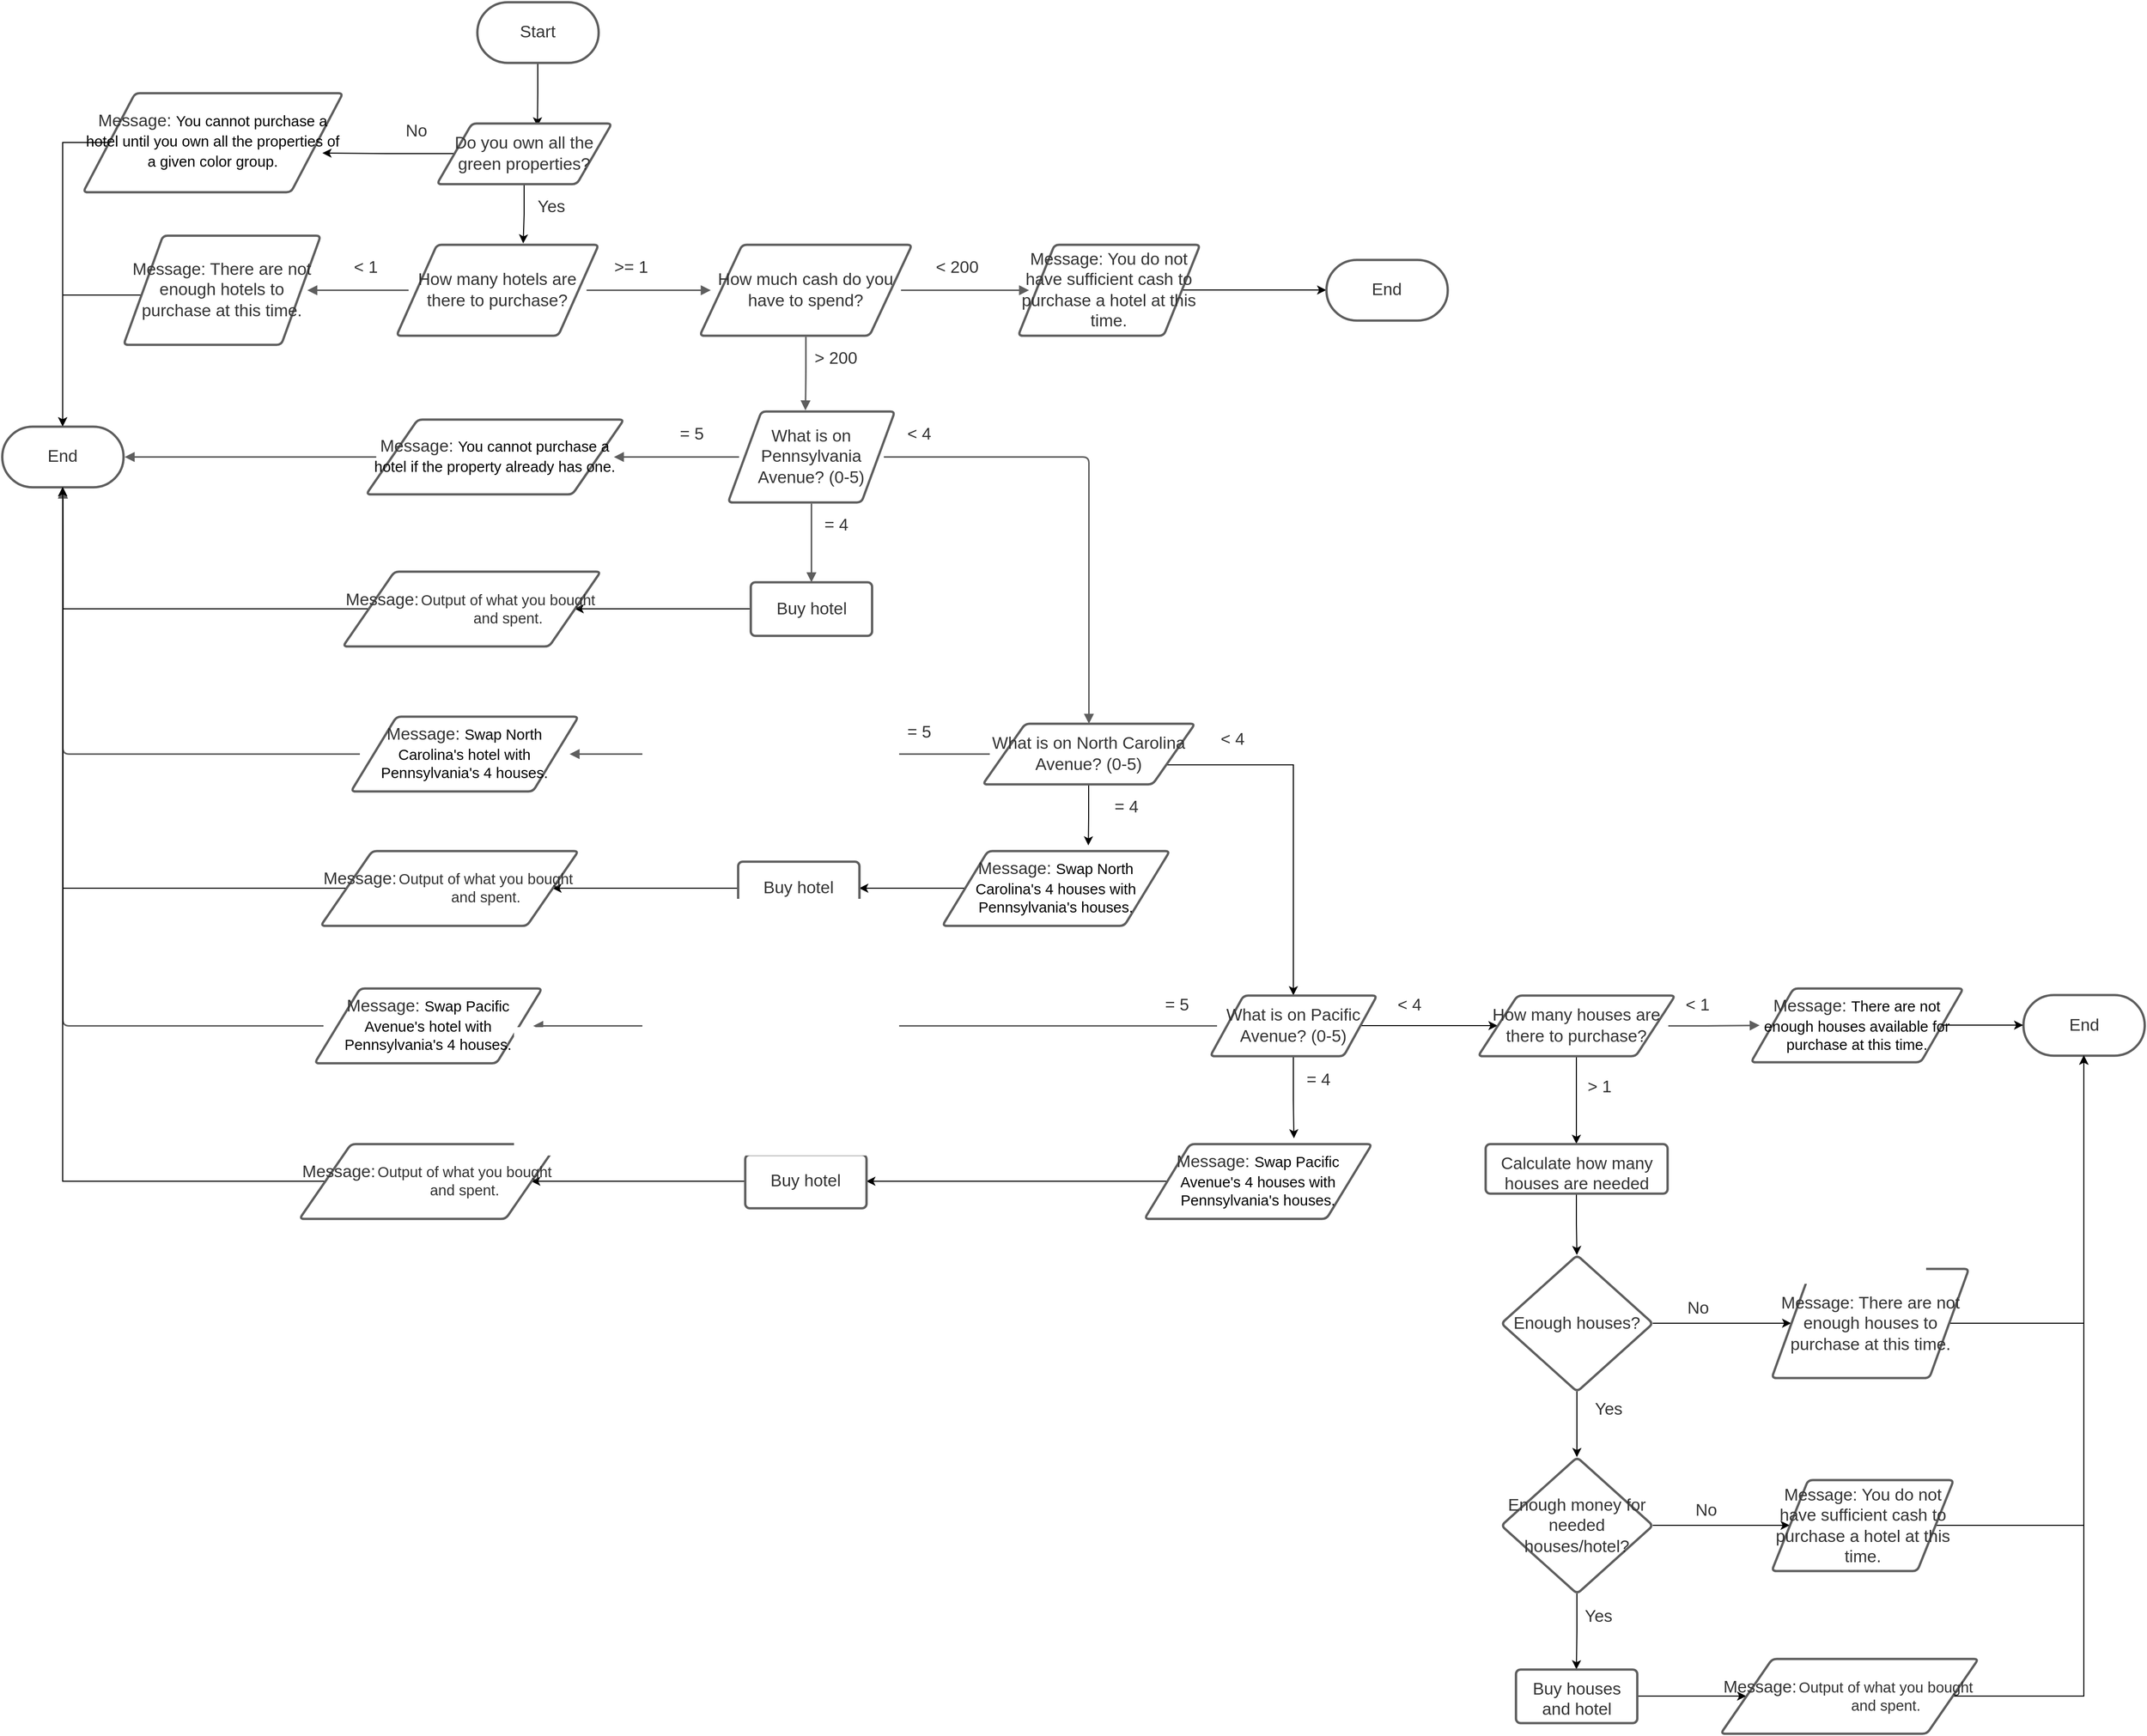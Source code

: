 <mxfile version="16.4.3" type="github">
  <diagram id="C5RBs43oDa-KdzZeNtuy" name="Page-1">
    <mxGraphModel dx="2331" dy="1813" grid="1" gridSize="10" guides="1" tooltips="1" connect="1" arrows="1" fold="1" page="1" pageScale="1" pageWidth="827" pageHeight="1169" math="0" shadow="0">
      <root>
        <mxCell id="WIyWlLk6GJQsqaUBKTNV-0" />
        <mxCell id="WIyWlLk6GJQsqaUBKTNV-1" parent="WIyWlLk6GJQsqaUBKTNV-0" />
        <mxCell id="_lRPDXubaOkGiJBqrPie-112" style="edgeStyle=orthogonalEdgeStyle;rounded=0;orthogonalLoop=1;jettySize=auto;html=1;exitX=0.5;exitY=1;exitDx=0;exitDy=0;entryX=0.576;entryY=0.052;entryDx=0;entryDy=0;entryPerimeter=0;" edge="1" parent="WIyWlLk6GJQsqaUBKTNV-1" source="_lRPDXubaOkGiJBqrPie-2" target="_lRPDXubaOkGiJBqrPie-37">
          <mxGeometry relative="1" as="geometry" />
        </mxCell>
        <UserObject label="Start" lucidchartObjectId="~o4L6M-WGbOQ" id="_lRPDXubaOkGiJBqrPie-2">
          <mxCell style="html=1;overflow=block;blockSpacing=1;whiteSpace=wrap;rounded=1;arcSize=50;fontSize=16.7;fontColor=#333333;spacing=3.8;strokeColor=#5e5e5e;strokeOpacity=100;strokeWidth=2.3;" vertex="1" parent="WIyWlLk6GJQsqaUBKTNV-1">
            <mxGeometry x="350" y="-1050" width="120" height="60" as="geometry" />
          </mxCell>
        </UserObject>
        <UserObject label="How many hotels are there to purchase?" lucidchartObjectId="Rp4LjUylarVj" id="_lRPDXubaOkGiJBqrPie-3">
          <mxCell style="html=1;overflow=block;blockSpacing=1;whiteSpace=wrap;shape=parallelogram;perimeter=parallelogramPerimeter;anchorPointDirection=0;fontSize=16.7;fontColor=#333333;spacing=3.8;strokeColor=#5e5e5e;strokeOpacity=100;rounded=1;absoluteArcSize=1;arcSize=9;strokeWidth=2.3;" vertex="1" parent="WIyWlLk6GJQsqaUBKTNV-1">
            <mxGeometry x="270" y="-810" width="200" height="90" as="geometry" />
          </mxCell>
        </UserObject>
        <UserObject label="" lucidchartObjectId="Dq4L.MWr6-AZ" id="_lRPDXubaOkGiJBqrPie-4">
          <mxCell style="html=1;jettySize=18;whiteSpace=wrap;fontSize=13;strokeColor=#5E5E5E;strokeWidth=1.5;rounded=1;arcSize=12;edgeStyle=orthogonalEdgeStyle;startArrow=none;endArrow=block;endFill=1;exitX=0.94;exitY=0.5;exitPerimeter=0;entryX=0.052;entryY=0.5;entryPerimeter=0;" edge="1" parent="WIyWlLk6GJQsqaUBKTNV-1" source="_lRPDXubaOkGiJBqrPie-3" target="_lRPDXubaOkGiJBqrPie-8">
            <mxGeometry width="100" height="100" relative="1" as="geometry">
              <Array as="points" />
            </mxGeometry>
          </mxCell>
        </UserObject>
        <UserObject label="&amp;gt;= 1" lucidchartObjectId="Oq4LSkVbe2Wp" id="_lRPDXubaOkGiJBqrPie-5">
          <mxCell style="html=1;overflow=block;blockSpacing=1;whiteSpace=wrap;fontSize=16.7;fontColor=#333333;spacing=3.8;strokeOpacity=0;fillOpacity=0;rounded=1;absoluteArcSize=1;arcSize=9;fillColor=#ffffff;strokeWidth=2.3;" vertex="1" parent="WIyWlLk6GJQsqaUBKTNV-1">
            <mxGeometry x="465" y="-810" width="75" height="45" as="geometry" />
          </mxCell>
        </UserObject>
        <UserObject label="" lucidchartObjectId="fs4L7r93XLRp" id="_lRPDXubaOkGiJBqrPie-6">
          <mxCell style="html=1;jettySize=18;whiteSpace=wrap;fontSize=13;strokeColor=#5E5E5E;strokeWidth=1.5;rounded=1;arcSize=12;edgeStyle=orthogonalEdgeStyle;startArrow=none;endArrow=block;endFill=1;exitX=0.06;exitY=0.5;exitPerimeter=0;entryX=0.932;entryY=0.5;entryPerimeter=0;" edge="1" parent="WIyWlLk6GJQsqaUBKTNV-1" source="_lRPDXubaOkGiJBqrPie-3" target="_lRPDXubaOkGiJBqrPie-9">
            <mxGeometry width="100" height="100" relative="1" as="geometry">
              <Array as="points" />
            </mxGeometry>
          </mxCell>
        </UserObject>
        <UserObject label="&amp;lt; 1" lucidchartObjectId="Wt4LL7ozciW3" id="_lRPDXubaOkGiJBqrPie-7">
          <mxCell style="html=1;overflow=block;blockSpacing=1;whiteSpace=wrap;fontSize=16.7;fontColor=#333333;spacing=3.8;strokeOpacity=0;fillOpacity=0;rounded=1;absoluteArcSize=1;arcSize=9;fillColor=#ffffff;strokeWidth=2.3;" vertex="1" parent="WIyWlLk6GJQsqaUBKTNV-1">
            <mxGeometry x="210" y="-810" width="60" height="45" as="geometry" />
          </mxCell>
        </UserObject>
        <UserObject label="How much cash do you have to spend?" lucidchartObjectId="Ou4Lvg8p30~v" id="_lRPDXubaOkGiJBqrPie-8">
          <mxCell style="html=1;overflow=block;blockSpacing=1;whiteSpace=wrap;shape=parallelogram;perimeter=parallelogramPerimeter;anchorPointDirection=0;fontSize=16.7;fontColor=#333333;spacing=3.8;strokeColor=#5e5e5e;strokeOpacity=100;rounded=1;absoluteArcSize=1;arcSize=9;strokeWidth=2.3;" vertex="1" parent="WIyWlLk6GJQsqaUBKTNV-1">
            <mxGeometry x="570" y="-810" width="210" height="90" as="geometry" />
          </mxCell>
        </UserObject>
        <mxCell id="_lRPDXubaOkGiJBqrPie-110" style="edgeStyle=orthogonalEdgeStyle;rounded=0;orthogonalLoop=1;jettySize=auto;html=1;exitX=0;exitY=0.5;exitDx=0;exitDy=0;entryX=0.5;entryY=0;entryDx=0;entryDy=0;" edge="1" parent="WIyWlLk6GJQsqaUBKTNV-1" source="_lRPDXubaOkGiJBqrPie-9" target="_lRPDXubaOkGiJBqrPie-21">
          <mxGeometry relative="1" as="geometry">
            <Array as="points">
              <mxPoint x="19" y="-760" />
              <mxPoint x="-60" y="-760" />
            </Array>
          </mxGeometry>
        </mxCell>
        <UserObject label="Message: There are not enough hotels to purchase at this time. " lucidchartObjectId="Dv4LKWf5ZWHa" id="_lRPDXubaOkGiJBqrPie-9">
          <mxCell style="html=1;overflow=block;blockSpacing=1;whiteSpace=wrap;shape=parallelogram;perimeter=parallelogramPerimeter;anchorPointDirection=0;fontSize=16.7;fontColor=#333333;spacing=3.8;strokeColor=#5e5e5e;strokeOpacity=100;rounded=1;absoluteArcSize=1;arcSize=9;strokeWidth=2.3;" vertex="1" parent="WIyWlLk6GJQsqaUBKTNV-1">
            <mxGeometry y="-819" width="195" height="108" as="geometry" />
          </mxCell>
        </UserObject>
        <UserObject label="" lucidchartObjectId="mx4Lqpfs7nQp" id="_lRPDXubaOkGiJBqrPie-10">
          <mxCell style="html=1;jettySize=18;whiteSpace=wrap;fontSize=13;strokeColor=#5E5E5E;strokeWidth=1.5;rounded=1;arcSize=12;edgeStyle=orthogonalEdgeStyle;startArrow=none;endArrow=block;endFill=1;exitX=0.948;exitY=0.5;exitPerimeter=0;entryX=0.06;entryY=0.5;entryPerimeter=0;" edge="1" parent="WIyWlLk6GJQsqaUBKTNV-1" source="_lRPDXubaOkGiJBqrPie-8" target="_lRPDXubaOkGiJBqrPie-12">
            <mxGeometry width="100" height="100" relative="1" as="geometry">
              <Array as="points" />
            </mxGeometry>
          </mxCell>
        </UserObject>
        <UserObject label="&amp;lt; 200" lucidchartObjectId="rx4Lw~XhoP5l" id="_lRPDXubaOkGiJBqrPie-11">
          <mxCell style="html=1;overflow=block;blockSpacing=1;whiteSpace=wrap;fontSize=16.7;fontColor=#333333;spacing=3.8;strokeOpacity=0;fillOpacity=0;rounded=1;absoluteArcSize=1;arcSize=9;fillColor=#ffffff;strokeWidth=2.3;" vertex="1" parent="WIyWlLk6GJQsqaUBKTNV-1">
            <mxGeometry x="795" y="-810" width="60" height="45" as="geometry" />
          </mxCell>
        </UserObject>
        <mxCell id="_lRPDXubaOkGiJBqrPie-130" style="edgeStyle=orthogonalEdgeStyle;rounded=0;orthogonalLoop=1;jettySize=auto;html=1;exitX=1;exitY=0.5;exitDx=0;exitDy=0;" edge="1" parent="WIyWlLk6GJQsqaUBKTNV-1" source="_lRPDXubaOkGiJBqrPie-12" target="_lRPDXubaOkGiJBqrPie-129">
          <mxGeometry relative="1" as="geometry" />
        </mxCell>
        <UserObject label="Message: You do not have sufficient cash to purchase a hotel at this time." lucidchartObjectId="Vx4LDHK.OHw_" id="_lRPDXubaOkGiJBqrPie-12">
          <mxCell style="html=1;overflow=block;blockSpacing=1;whiteSpace=wrap;shape=parallelogram;perimeter=parallelogramPerimeter;anchorPointDirection=0;fontSize=16.7;fontColor=#333333;spacing=3.8;strokeColor=#5e5e5e;strokeOpacity=100;rounded=1;absoluteArcSize=1;arcSize=9;strokeWidth=2.3;" vertex="1" parent="WIyWlLk6GJQsqaUBKTNV-1">
            <mxGeometry x="885" y="-810" width="180" height="90" as="geometry" />
          </mxCell>
        </UserObject>
        <UserObject label="End" lucidchartObjectId="qz4LQU1yMvFs" id="_lRPDXubaOkGiJBqrPie-13">
          <mxCell style="html=1;overflow=block;blockSpacing=1;whiteSpace=wrap;rounded=1;arcSize=50;fontSize=16.7;fontColor=#333333;spacing=3.8;strokeColor=#5e5e5e;strokeOpacity=100;strokeWidth=2.3;" vertex="1" parent="WIyWlLk6GJQsqaUBKTNV-1">
            <mxGeometry x="1879.5" y="-67.5" width="120" height="60" as="geometry" />
          </mxCell>
        </UserObject>
        <UserObject label="" lucidchartObjectId="Iz4Lg~2iST9b" id="_lRPDXubaOkGiJBqrPie-14">
          <mxCell style="html=1;jettySize=18;whiteSpace=wrap;fontSize=13;strokeColor=#5E5E5E;strokeWidth=1.5;rounded=1;arcSize=12;edgeStyle=orthogonalEdgeStyle;startArrow=none;endArrow=block;endFill=1;exitX=0.5;exitY=1.013;exitPerimeter=0;entryX=0.464;entryY=-0.012;entryPerimeter=0;" edge="1" parent="WIyWlLk6GJQsqaUBKTNV-1" source="_lRPDXubaOkGiJBqrPie-8" target="_lRPDXubaOkGiJBqrPie-16">
            <mxGeometry width="100" height="100" relative="1" as="geometry">
              <Array as="points" />
            </mxGeometry>
          </mxCell>
        </UserObject>
        <UserObject label="&amp;gt; 200" lucidchartObjectId="dA4LQXGuhgzW" id="_lRPDXubaOkGiJBqrPie-15">
          <mxCell style="html=1;overflow=block;blockSpacing=1;whiteSpace=wrap;fontSize=16.7;fontColor=#333333;spacing=3.8;strokeOpacity=0;fillOpacity=0;rounded=1;absoluteArcSize=1;arcSize=9;fillColor=#ffffff;strokeWidth=2.3;" vertex="1" parent="WIyWlLk6GJQsqaUBKTNV-1">
            <mxGeometry x="675" y="-720" width="60" height="45" as="geometry" />
          </mxCell>
        </UserObject>
        <UserObject label="What is on Pennsylvania Avenue? (0-5)" lucidchartObjectId="FC4LYpZkh8p0" id="_lRPDXubaOkGiJBqrPie-16">
          <mxCell style="html=1;overflow=block;blockSpacing=1;whiteSpace=wrap;shape=parallelogram;perimeter=parallelogramPerimeter;anchorPointDirection=0;fontSize=16.7;fontColor=#333333;spacing=3.8;strokeColor=#5e5e5e;strokeOpacity=100;rounded=1;absoluteArcSize=1;arcSize=9;strokeWidth=2.3;" vertex="1" parent="WIyWlLk6GJQsqaUBKTNV-1">
            <mxGeometry x="598" y="-645" width="165" height="90" as="geometry" />
          </mxCell>
        </UserObject>
        <UserObject label="" lucidchartObjectId="4E4Lxg5i-zu1" id="_lRPDXubaOkGiJBqrPie-17">
          <mxCell style="html=1;jettySize=18;whiteSpace=wrap;fontSize=13;strokeColor=#5E5E5E;strokeWidth=1.5;rounded=1;arcSize=12;edgeStyle=orthogonalEdgeStyle;startArrow=none;endArrow=block;endFill=1;exitX=0.066;exitY=0.5;exitPerimeter=0;entryX=0.961;entryY=0.5;entryPerimeter=0;" edge="1" parent="WIyWlLk6GJQsqaUBKTNV-1" source="_lRPDXubaOkGiJBqrPie-16" target="_lRPDXubaOkGiJBqrPie-19">
            <mxGeometry width="100" height="100" relative="1" as="geometry">
              <Array as="points" />
            </mxGeometry>
          </mxCell>
        </UserObject>
        <UserObject label="= 5" lucidchartObjectId="~E4Lz~qui-K~" id="_lRPDXubaOkGiJBqrPie-18">
          <mxCell style="html=1;overflow=block;blockSpacing=1;whiteSpace=wrap;fontSize=16.7;fontColor=#333333;spacing=3.8;strokeOpacity=0;fillOpacity=0;rounded=1;absoluteArcSize=1;arcSize=9;fillColor=#ffffff;strokeWidth=2.3;" vertex="1" parent="WIyWlLk6GJQsqaUBKTNV-1">
            <mxGeometry x="540" y="-645" width="45" height="45" as="geometry" />
          </mxCell>
        </UserObject>
        <UserObject label="&lt;div style=&quot;display: flex; justify-content: center; text-align: center; align-items: baseline; font-size: 0; line-height: 1.25;margin-top: -2px;&quot;&gt;&lt;span&gt;&lt;span style=&quot;font-size:16.7px;color:#333333;&quot;&gt;Message: &lt;/span&gt;&lt;span style=&quot;font-size:14.7px;color:#000000;&quot;&gt;You cannot purchase a hotel if the property already has one.&lt;/span&gt;&lt;/span&gt;&lt;/div&gt;" lucidchartObjectId="HF4LeiOFwFbh" id="_lRPDXubaOkGiJBqrPie-19">
          <mxCell style="html=1;overflow=block;blockSpacing=1;whiteSpace=wrap;shape=parallelogram;perimeter=parallelogramPerimeter;anchorPointDirection=0;fontSize=13;spacing=3.8;strokeColor=#5e5e5e;strokeOpacity=100;rounded=1;absoluteArcSize=1;arcSize=9;strokeWidth=2.3;" vertex="1" parent="WIyWlLk6GJQsqaUBKTNV-1">
            <mxGeometry x="240" y="-637" width="255" height="74" as="geometry" />
          </mxCell>
        </UserObject>
        <UserObject label="" lucidchartObjectId="eH4LxCj7_pkK" id="_lRPDXubaOkGiJBqrPie-20">
          <mxCell style="html=1;jettySize=18;whiteSpace=wrap;fontSize=13;strokeColor=#5E5E5E;strokeWidth=1.5;rounded=1;arcSize=12;edgeStyle=orthogonalEdgeStyle;startArrow=none;endArrow=block;endFill=1;exitX=0.039;exitY=0.5;exitPerimeter=0;entryX=1.009;entryY=0.5;entryPerimeter=0;" edge="1" parent="WIyWlLk6GJQsqaUBKTNV-1" source="_lRPDXubaOkGiJBqrPie-19" target="_lRPDXubaOkGiJBqrPie-21">
            <mxGeometry width="100" height="100" relative="1" as="geometry">
              <Array as="points" />
            </mxGeometry>
          </mxCell>
        </UserObject>
        <UserObject label="End" lucidchartObjectId="nH4L8dnZnaOt" id="_lRPDXubaOkGiJBqrPie-21">
          <mxCell style="html=1;overflow=block;blockSpacing=1;whiteSpace=wrap;rounded=1;arcSize=50;fontSize=16.7;fontColor=#333333;spacing=3.8;strokeColor=#5e5e5e;strokeOpacity=100;strokeWidth=2.3;" vertex="1" parent="WIyWlLk6GJQsqaUBKTNV-1">
            <mxGeometry x="-120" y="-630" width="120" height="60" as="geometry" />
          </mxCell>
        </UserObject>
        <UserObject label="&amp;lt; 4" lucidchartObjectId="yM4L.58mUx7Q" id="_lRPDXubaOkGiJBqrPie-22">
          <mxCell style="html=1;overflow=block;blockSpacing=1;whiteSpace=wrap;fontSize=16.7;fontColor=#333333;spacing=3.8;strokeOpacity=0;fillOpacity=0;rounded=1;absoluteArcSize=1;arcSize=9;fillColor=#ffffff;strokeWidth=2.3;" vertex="1" parent="WIyWlLk6GJQsqaUBKTNV-1">
            <mxGeometry x="765" y="-645" width="45" height="45" as="geometry" />
          </mxCell>
        </UserObject>
        <mxCell id="_lRPDXubaOkGiJBqrPie-97" style="edgeStyle=orthogonalEdgeStyle;rounded=0;orthogonalLoop=1;jettySize=auto;html=1;exitX=0.5;exitY=1;exitDx=0;exitDy=0;entryX=0.643;entryY=-0.072;entryDx=0;entryDy=0;entryPerimeter=0;" edge="1" parent="WIyWlLk6GJQsqaUBKTNV-1" source="_lRPDXubaOkGiJBqrPie-23" target="_lRPDXubaOkGiJBqrPie-95">
          <mxGeometry relative="1" as="geometry" />
        </mxCell>
        <mxCell id="_lRPDXubaOkGiJBqrPie-107" style="edgeStyle=orthogonalEdgeStyle;rounded=0;orthogonalLoop=1;jettySize=auto;html=1;exitX=1;exitY=0.75;exitDx=0;exitDy=0;entryX=0.5;entryY=0;entryDx=0;entryDy=0;" edge="1" parent="WIyWlLk6GJQsqaUBKTNV-1" source="_lRPDXubaOkGiJBqrPie-23" target="_lRPDXubaOkGiJBqrPie-31">
          <mxGeometry relative="1" as="geometry" />
        </mxCell>
        <UserObject label="What is on North Carolina Avenue? (0-5)" lucidchartObjectId="TM4L3.c89rMN" id="_lRPDXubaOkGiJBqrPie-23">
          <mxCell style="html=1;overflow=block;blockSpacing=1;whiteSpace=wrap;shape=parallelogram;perimeter=parallelogramPerimeter;anchorPointDirection=0;fontSize=16.7;fontColor=#333333;spacing=3.8;strokeColor=#5e5e5e;strokeOpacity=100;rounded=1;absoluteArcSize=1;arcSize=9;strokeWidth=2.3;" vertex="1" parent="WIyWlLk6GJQsqaUBKTNV-1">
            <mxGeometry x="850" y="-336" width="210" height="60" as="geometry" />
          </mxCell>
        </UserObject>
        <UserObject label="" lucidchartObjectId="FN4LCGQ__IiZ" id="_lRPDXubaOkGiJBqrPie-24">
          <mxCell style="html=1;jettySize=18;whiteSpace=wrap;fontSize=13;strokeColor=#5E5E5E;strokeWidth=1.5;rounded=1;arcSize=12;edgeStyle=orthogonalEdgeStyle;startArrow=none;endArrow=block;endFill=1;exitX=0.5;exitY=1.013;exitPerimeter=0;entryX=0.5;entryY=0;entryDx=0;entryDy=0;" edge="1" parent="WIyWlLk6GJQsqaUBKTNV-1" source="_lRPDXubaOkGiJBqrPie-16">
            <mxGeometry width="100" height="100" relative="1" as="geometry">
              <Array as="points" />
              <mxPoint x="680.5" y="-476" as="targetPoint" />
            </mxGeometry>
          </mxCell>
        </UserObject>
        <UserObject label="" lucidchartObjectId="EO4L4JE~jFC4" id="_lRPDXubaOkGiJBqrPie-25">
          <mxCell style="html=1;jettySize=18;whiteSpace=wrap;fontSize=13;strokeColor=#5E5E5E;strokeWidth=1.5;rounded=1;arcSize=12;edgeStyle=orthogonalEdgeStyle;startArrow=none;endArrow=block;endFill=1;exitX=0.033;exitY=0.5;exitPerimeter=0;entryX=0.961;entryY=0.5;entryPerimeter=0;" edge="1" parent="WIyWlLk6GJQsqaUBKTNV-1" source="_lRPDXubaOkGiJBqrPie-23" target="_lRPDXubaOkGiJBqrPie-27">
            <mxGeometry width="100" height="100" relative="1" as="geometry">
              <Array as="points" />
            </mxGeometry>
          </mxCell>
        </UserObject>
        <UserObject label="= 5" lucidchartObjectId="6O4LAdR3..Qr" id="_lRPDXubaOkGiJBqrPie-26">
          <mxCell style="html=1;overflow=block;blockSpacing=1;whiteSpace=wrap;fontSize=16.7;fontColor=#333333;spacing=3.8;strokeOpacity=0;fillOpacity=0;rounded=1;absoluteArcSize=1;arcSize=9;fillColor=#ffffff;strokeWidth=2.3;" vertex="1" parent="WIyWlLk6GJQsqaUBKTNV-1">
            <mxGeometry x="765" y="-350" width="45" height="45" as="geometry" />
          </mxCell>
        </UserObject>
        <UserObject label="&lt;div style=&quot;display: flex; justify-content: center; text-align: center; align-items: baseline; font-size: 0; line-height: 1.25;margin-top: -2px;&quot;&gt;&lt;span&gt;&lt;span style=&quot;font-size:16.7px;color:#333333;&quot;&gt;Message: &lt;/span&gt;&lt;span style=&quot;font-size:14.7px;color:#000000;&quot;&gt;Swap North Carolina&#39;s hotel with Pennsylvania&#39;s 4 houses.&lt;/span&gt;&lt;/span&gt;&lt;/div&gt;" lucidchartObjectId="bP4LWqiYvdBs" id="_lRPDXubaOkGiJBqrPie-27">
          <mxCell style="html=1;overflow=block;blockSpacing=1;whiteSpace=wrap;shape=parallelogram;perimeter=parallelogramPerimeter;anchorPointDirection=0;fontSize=13;spacing=3.8;strokeColor=#5e5e5e;strokeOpacity=100;rounded=1;absoluteArcSize=1;arcSize=9;strokeWidth=2.3;" vertex="1" parent="WIyWlLk6GJQsqaUBKTNV-1">
            <mxGeometry x="225" y="-343" width="225" height="74" as="geometry" />
          </mxCell>
        </UserObject>
        <UserObject label="" lucidchartObjectId="WQ4LgLNBtmQ0" id="_lRPDXubaOkGiJBqrPie-28">
          <mxCell style="html=1;jettySize=18;whiteSpace=wrap;fontSize=13;strokeColor=#5E5E5E;strokeWidth=1.5;rounded=1;arcSize=12;edgeStyle=orthogonalEdgeStyle;startArrow=none;endArrow=block;endFill=1;exitX=0.039;exitY=0.5;exitPerimeter=0;entryX=0.5;entryY=1.019;entryPerimeter=0;" edge="1" parent="WIyWlLk6GJQsqaUBKTNV-1" source="_lRPDXubaOkGiJBqrPie-27" target="_lRPDXubaOkGiJBqrPie-21">
            <mxGeometry width="100" height="100" relative="1" as="geometry">
              <Array as="points" />
            </mxGeometry>
          </mxCell>
        </UserObject>
        <UserObject label="= 4" lucidchartObjectId="mR4L8MmEPXn5" id="_lRPDXubaOkGiJBqrPie-29">
          <mxCell style="html=1;overflow=block;blockSpacing=1;whiteSpace=wrap;fontSize=16.7;fontColor=#333333;spacing=3.8;strokeOpacity=0;fillOpacity=0;rounded=1;absoluteArcSize=1;arcSize=9;fillColor=#ffffff;strokeWidth=2.3;" vertex="1" parent="WIyWlLk6GJQsqaUBKTNV-1">
            <mxGeometry x="683" y="-555" width="45" height="45" as="geometry" />
          </mxCell>
        </UserObject>
        <UserObject label="= 4" lucidchartObjectId="ZR4LKjGNUCcw" id="_lRPDXubaOkGiJBqrPie-30">
          <mxCell style="html=1;overflow=block;blockSpacing=1;whiteSpace=wrap;fontSize=16.7;fontColor=#333333;spacing=3.8;strokeOpacity=0;fillOpacity=0;rounded=1;absoluteArcSize=1;arcSize=9;fillColor=#ffffff;strokeWidth=2.3;" vertex="1" parent="WIyWlLk6GJQsqaUBKTNV-1">
            <mxGeometry x="970" y="-276" width="45" height="45" as="geometry" />
          </mxCell>
        </UserObject>
        <mxCell id="_lRPDXubaOkGiJBqrPie-117" style="edgeStyle=orthogonalEdgeStyle;rounded=0;orthogonalLoop=1;jettySize=auto;html=1;exitX=0.5;exitY=1;exitDx=0;exitDy=0;entryX=0.658;entryY=-0.074;entryDx=0;entryDy=0;entryPerimeter=0;" edge="1" parent="WIyWlLk6GJQsqaUBKTNV-1" source="_lRPDXubaOkGiJBqrPie-31" target="_lRPDXubaOkGiJBqrPie-115">
          <mxGeometry relative="1" as="geometry" />
        </mxCell>
        <mxCell id="_lRPDXubaOkGiJBqrPie-125" style="edgeStyle=orthogonalEdgeStyle;rounded=0;orthogonalLoop=1;jettySize=auto;html=1;exitX=1;exitY=0.5;exitDx=0;exitDy=0;" edge="1" parent="WIyWlLk6GJQsqaUBKTNV-1" source="_lRPDXubaOkGiJBqrPie-31" target="_lRPDXubaOkGiJBqrPie-46">
          <mxGeometry relative="1" as="geometry" />
        </mxCell>
        <UserObject label="What is on Pacific Avenue? (0-5)" lucidchartObjectId="hS4LPWBagRwf" id="_lRPDXubaOkGiJBqrPie-31">
          <mxCell style="html=1;overflow=block;blockSpacing=1;whiteSpace=wrap;shape=parallelogram;perimeter=parallelogramPerimeter;anchorPointDirection=0;fontSize=16.7;fontColor=#333333;spacing=3.8;strokeColor=#5e5e5e;strokeOpacity=100;rounded=1;absoluteArcSize=1;arcSize=9;strokeWidth=2.3;" vertex="1" parent="WIyWlLk6GJQsqaUBKTNV-1">
            <mxGeometry x="1075" y="-67" width="165" height="60" as="geometry" />
          </mxCell>
        </UserObject>
        <UserObject label="" lucidchartObjectId="yT4LdOEVlFmk" id="_lRPDXubaOkGiJBqrPie-33">
          <mxCell style="html=1;jettySize=18;whiteSpace=wrap;fontSize=13;strokeColor=#5E5E5E;strokeWidth=1.5;rounded=1;arcSize=12;edgeStyle=orthogonalEdgeStyle;startArrow=none;endArrow=block;endFill=1;exitX=0.041;exitY=0.5;exitPerimeter=0;entryX=0.961;entryY=0.5;entryPerimeter=0;" edge="1" parent="WIyWlLk6GJQsqaUBKTNV-1" source="_lRPDXubaOkGiJBqrPie-31" target="_lRPDXubaOkGiJBqrPie-35">
            <mxGeometry width="100" height="100" relative="1" as="geometry">
              <Array as="points" />
            </mxGeometry>
          </mxCell>
        </UserObject>
        <UserObject label="= 5" lucidchartObjectId="BT4LRs4Xe~HY" id="_lRPDXubaOkGiJBqrPie-34">
          <mxCell style="html=1;overflow=block;blockSpacing=1;whiteSpace=wrap;fontSize=16.7;fontColor=#333333;spacing=3.8;strokeOpacity=0;fillOpacity=0;rounded=1;absoluteArcSize=1;arcSize=9;fillColor=#ffffff;strokeWidth=2.3;" vertex="1" parent="WIyWlLk6GJQsqaUBKTNV-1">
            <mxGeometry x="1020" y="-80" width="45" height="45" as="geometry" />
          </mxCell>
        </UserObject>
        <UserObject label="&lt;div style=&quot;display: flex; justify-content: center; text-align: center; align-items: baseline; font-size: 0; line-height: 1.25;margin-top: -2px;&quot;&gt;&lt;span&gt;&lt;span style=&quot;font-size:16.7px;color:#333333;&quot;&gt;Message: &lt;/span&gt;&lt;span style=&quot;font-size:14.7px;color:#000000;&quot;&gt;Swap Pacific Avenue&#39;s hotel with Pennsylvania&#39;s 4 houses.&lt;/span&gt;&lt;/span&gt;&lt;/div&gt;" lucidchartObjectId="ST4LfMOp6yFG" id="_lRPDXubaOkGiJBqrPie-35">
          <mxCell style="html=1;overflow=block;blockSpacing=1;whiteSpace=wrap;shape=parallelogram;perimeter=parallelogramPerimeter;anchorPointDirection=0;fontSize=13;spacing=3.8;strokeColor=#5e5e5e;strokeOpacity=100;rounded=1;absoluteArcSize=1;arcSize=9;strokeWidth=2.3;" vertex="1" parent="WIyWlLk6GJQsqaUBKTNV-1">
            <mxGeometry x="189" y="-74" width="225" height="74" as="geometry" />
          </mxCell>
        </UserObject>
        <UserObject label="" lucidchartObjectId="AU4LGANa3ut-" id="_lRPDXubaOkGiJBqrPie-36">
          <mxCell style="html=1;jettySize=18;whiteSpace=wrap;fontSize=13;strokeColor=#5E5E5E;strokeWidth=1.5;rounded=1;arcSize=12;edgeStyle=orthogonalEdgeStyle;startArrow=none;endArrow=block;endFill=1;exitX=0.039;exitY=0.5;exitPerimeter=0;entryX=0.5;entryY=1.019;entryPerimeter=0;" edge="1" parent="WIyWlLk6GJQsqaUBKTNV-1" source="_lRPDXubaOkGiJBqrPie-35" target="_lRPDXubaOkGiJBqrPie-21">
            <mxGeometry width="100" height="100" relative="1" as="geometry">
              <Array as="points" />
            </mxGeometry>
          </mxCell>
        </UserObject>
        <mxCell id="_lRPDXubaOkGiJBqrPie-113" style="edgeStyle=orthogonalEdgeStyle;rounded=0;orthogonalLoop=1;jettySize=auto;html=1;exitX=0.5;exitY=1;exitDx=0;exitDy=0;entryX=0.628;entryY=-0.012;entryDx=0;entryDy=0;entryPerimeter=0;" edge="1" parent="WIyWlLk6GJQsqaUBKTNV-1" source="_lRPDXubaOkGiJBqrPie-37" target="_lRPDXubaOkGiJBqrPie-3">
          <mxGeometry relative="1" as="geometry" />
        </mxCell>
        <mxCell id="_lRPDXubaOkGiJBqrPie-114" style="edgeStyle=orthogonalEdgeStyle;rounded=0;orthogonalLoop=1;jettySize=auto;html=1;exitX=0;exitY=0.5;exitDx=0;exitDy=0;entryX=0.922;entryY=0.607;entryDx=0;entryDy=0;entryPerimeter=0;" edge="1" parent="WIyWlLk6GJQsqaUBKTNV-1" source="_lRPDXubaOkGiJBqrPie-37" target="_lRPDXubaOkGiJBqrPie-41">
          <mxGeometry relative="1" as="geometry" />
        </mxCell>
        <UserObject label="Do you own all the green properties?" lucidchartObjectId="HW4Lkh2LwaZQ" id="_lRPDXubaOkGiJBqrPie-37">
          <mxCell style="html=1;overflow=block;blockSpacing=1;whiteSpace=wrap;shape=parallelogram;perimeter=parallelogramPerimeter;anchorPointDirection=0;fontSize=16.7;fontColor=#333333;spacing=3.8;strokeColor=#5e5e5e;strokeOpacity=100;rounded=1;absoluteArcSize=1;arcSize=9;strokeWidth=2.3;" vertex="1" parent="WIyWlLk6GJQsqaUBKTNV-1">
            <mxGeometry x="310" y="-930" width="173" height="60" as="geometry" />
          </mxCell>
        </UserObject>
        <UserObject label="Yes" lucidchartObjectId="1X4LnkMYXIVd" id="_lRPDXubaOkGiJBqrPie-40">
          <mxCell style="html=1;overflow=block;blockSpacing=1;whiteSpace=wrap;fontSize=16.7;fontColor=#333333;spacing=3.8;strokeOpacity=0;fillOpacity=0;rounded=1;absoluteArcSize=1;arcSize=9;fillColor=#ffffff;strokeWidth=2.3;" vertex="1" parent="WIyWlLk6GJQsqaUBKTNV-1">
            <mxGeometry x="400" y="-870" width="47" height="45" as="geometry" />
          </mxCell>
        </UserObject>
        <mxCell id="_lRPDXubaOkGiJBqrPie-111" style="edgeStyle=orthogonalEdgeStyle;rounded=0;orthogonalLoop=1;jettySize=auto;html=1;exitX=0;exitY=0.5;exitDx=0;exitDy=0;entryX=0.5;entryY=0;entryDx=0;entryDy=0;" edge="1" parent="WIyWlLk6GJQsqaUBKTNV-1" source="_lRPDXubaOkGiJBqrPie-41" target="_lRPDXubaOkGiJBqrPie-21">
          <mxGeometry relative="1" as="geometry">
            <Array as="points">
              <mxPoint x="-60" y="-911" />
            </Array>
          </mxGeometry>
        </mxCell>
        <UserObject label="&lt;div style=&quot;display: flex ; justify-content: center ; text-align: center ; align-items: baseline ; line-height: 1.25 ; margin-top: -2px ; font-size: 0px&quot;&gt;&lt;span&gt;&lt;span style=&quot;font-size: 16.7px ; color: #333333&quot;&gt;Message: &lt;/span&gt;&lt;span style=&quot;font-size: 14.7px ; color: #000000&quot;&gt;You cannot purchase a hotel until you own all the properties of a given color group.&lt;/span&gt;&lt;span style=&quot;font-size: 16.7px ; color: #333333&quot;&gt; &lt;/span&gt;&lt;/span&gt;&lt;/div&gt;" lucidchartObjectId="iY4LASc_hPoN" id="_lRPDXubaOkGiJBqrPie-41">
          <mxCell style="html=1;overflow=block;blockSpacing=1;whiteSpace=wrap;shape=parallelogram;perimeter=parallelogramPerimeter;anchorPointDirection=0;fontSize=13;spacing=3.8;strokeColor=#5e5e5e;strokeOpacity=100;rounded=1;absoluteArcSize=1;arcSize=9;strokeWidth=2.3;" vertex="1" parent="WIyWlLk6GJQsqaUBKTNV-1">
            <mxGeometry x="-40" y="-960" width="257" height="98" as="geometry" />
          </mxCell>
        </UserObject>
        <UserObject label="No" lucidchartObjectId="wZ4L34amIiPW" id="_lRPDXubaOkGiJBqrPie-43">
          <mxCell style="html=1;overflow=block;blockSpacing=1;whiteSpace=wrap;fontSize=16.7;fontColor=#333333;spacing=3.8;strokeOpacity=0;fillOpacity=0;rounded=1;absoluteArcSize=1;arcSize=9;fillColor=#ffffff;strokeWidth=2.3;" vertex="1" parent="WIyWlLk6GJQsqaUBKTNV-1">
            <mxGeometry x="260" y="-945" width="60" height="45" as="geometry" />
          </mxCell>
        </UserObject>
        <mxCell id="_lRPDXubaOkGiJBqrPie-93" style="edgeStyle=orthogonalEdgeStyle;rounded=0;orthogonalLoop=1;jettySize=auto;html=1;exitX=0.5;exitY=1;exitDx=0;exitDy=0;entryX=0.5;entryY=0;entryDx=0;entryDy=0;" edge="1" parent="WIyWlLk6GJQsqaUBKTNV-1" source="_lRPDXubaOkGiJBqrPie-46" target="_lRPDXubaOkGiJBqrPie-51">
          <mxGeometry relative="1" as="geometry" />
        </mxCell>
        <UserObject label="How many houses are there to purchase?" lucidchartObjectId="j64LscKjL9Q9" id="_lRPDXubaOkGiJBqrPie-46">
          <mxCell style="html=1;overflow=block;blockSpacing=1;whiteSpace=wrap;shape=parallelogram;perimeter=parallelogramPerimeter;anchorPointDirection=0;fontSize=16.7;fontColor=#333333;spacing=3.8;strokeColor=#5e5e5e;strokeOpacity=100;rounded=1;absoluteArcSize=1;arcSize=9;strokeWidth=2.3;" vertex="1" parent="WIyWlLk6GJQsqaUBKTNV-1">
            <mxGeometry x="1340" y="-67" width="195" height="60" as="geometry" />
          </mxCell>
        </UserObject>
        <UserObject label="" lucidchartObjectId=".64LAC7II3Fu" id="_lRPDXubaOkGiJBqrPie-47">
          <mxCell style="html=1;jettySize=18;whiteSpace=wrap;fontSize=13;strokeColor=#5E5E5E;strokeWidth=1.5;rounded=1;arcSize=12;edgeStyle=orthogonalEdgeStyle;startArrow=none;endArrow=block;endFill=1;exitX=0.934;exitY=0.5;exitPerimeter=0;entryX=0.5;entryY=0;entryDx=0;entryDy=0;" edge="1" parent="WIyWlLk6GJQsqaUBKTNV-1" source="_lRPDXubaOkGiJBqrPie-16" target="_lRPDXubaOkGiJBqrPie-23">
            <mxGeometry width="100" height="100" relative="1" as="geometry">
              <Array as="points" />
              <mxPoint x="960" y="-350" as="targetPoint" />
            </mxGeometry>
          </mxCell>
        </UserObject>
        <UserObject label="" lucidchartObjectId="o74Ls~WAUQ~M" id="_lRPDXubaOkGiJBqrPie-48">
          <mxCell style="html=1;jettySize=18;whiteSpace=wrap;fontSize=13;strokeColor=#5E5E5E;strokeWidth=1.5;rounded=1;arcSize=12;edgeStyle=orthogonalEdgeStyle;startArrow=none;endArrow=block;endFill=1;exitX=0.965;exitY=0.5;exitPerimeter=0;entryX=0.041;entryY=0.5;entryPerimeter=0;" edge="1" parent="WIyWlLk6GJQsqaUBKTNV-1" source="_lRPDXubaOkGiJBqrPie-46" target="_lRPDXubaOkGiJBqrPie-50">
            <mxGeometry width="100" height="100" relative="1" as="geometry">
              <Array as="points" />
            </mxGeometry>
          </mxCell>
        </UserObject>
        <UserObject label="&amp;lt; 1" lucidchartObjectId="974L2uTd8zk2" id="_lRPDXubaOkGiJBqrPie-49">
          <mxCell style="html=1;overflow=block;blockSpacing=1;whiteSpace=wrap;fontSize=16.7;fontColor=#333333;spacing=3.8;strokeOpacity=0;fillOpacity=0;rounded=1;absoluteArcSize=1;arcSize=9;fillColor=#ffffff;strokeWidth=2.3;" vertex="1" parent="WIyWlLk6GJQsqaUBKTNV-1">
            <mxGeometry x="1535" y="-80" width="45" height="45" as="geometry" />
          </mxCell>
        </UserObject>
        <mxCell id="_lRPDXubaOkGiJBqrPie-128" style="edgeStyle=orthogonalEdgeStyle;rounded=0;orthogonalLoop=1;jettySize=auto;html=1;exitX=1;exitY=0.5;exitDx=0;exitDy=0;entryX=0;entryY=0.5;entryDx=0;entryDy=0;" edge="1" parent="WIyWlLk6GJQsqaUBKTNV-1" source="_lRPDXubaOkGiJBqrPie-50" target="_lRPDXubaOkGiJBqrPie-13">
          <mxGeometry relative="1" as="geometry" />
        </mxCell>
        <UserObject label="&lt;div style=&quot;display: flex; justify-content: center; text-align: center; align-items: baseline; font-size: 0; line-height: 1.25;margin-top: -2px;&quot;&gt;&lt;span&gt;&lt;span style=&quot;font-size:16.7px;color:#333333;&quot;&gt;Message: &lt;/span&gt;&lt;span style=&quot;font-size:14.7px;color:#000000;&quot;&gt;There are not enough houses available for purchase at this time.&lt;/span&gt;&lt;/span&gt;&lt;/div&gt;" lucidchartObjectId="R94LELzEKuZJ" id="_lRPDXubaOkGiJBqrPie-50">
          <mxCell style="html=1;overflow=block;blockSpacing=1;whiteSpace=wrap;shape=parallelogram;perimeter=parallelogramPerimeter;anchorPointDirection=0;fontSize=13;spacing=3.8;strokeColor=#5e5e5e;strokeOpacity=100;rounded=1;absoluteArcSize=1;arcSize=9;strokeWidth=2.3;" vertex="1" parent="WIyWlLk6GJQsqaUBKTNV-1">
            <mxGeometry x="1610" y="-74" width="210" height="73" as="geometry" />
          </mxCell>
        </UserObject>
        <mxCell id="_lRPDXubaOkGiJBqrPie-138" style="edgeStyle=orthogonalEdgeStyle;rounded=0;orthogonalLoop=1;jettySize=auto;html=1;exitX=0.5;exitY=1;exitDx=0;exitDy=0;entryX=0.5;entryY=0;entryDx=0;entryDy=0;" edge="1" parent="WIyWlLk6GJQsqaUBKTNV-1" source="_lRPDXubaOkGiJBqrPie-51" target="_lRPDXubaOkGiJBqrPie-136">
          <mxGeometry relative="1" as="geometry" />
        </mxCell>
        <UserObject label="Calculate how many houses are needed" lucidchartObjectId="b_4LEWO7Ig7." id="_lRPDXubaOkGiJBqrPie-51">
          <mxCell style="html=1;overflow=block;blockSpacing=1;whiteSpace=wrap;fontSize=16.7;fontColor=#333333;spacing=9;strokeColor=#5e5e5e;strokeOpacity=100;rounded=1;absoluteArcSize=1;arcSize=9;strokeWidth=2.3;" vertex="1" parent="WIyWlLk6GJQsqaUBKTNV-1">
            <mxGeometry x="1347.5" y="80" width="180" height="49" as="geometry" />
          </mxCell>
        </UserObject>
        <UserObject label="&amp;gt; 1" lucidchartObjectId="u.4L-PYsSXNK" id="_lRPDXubaOkGiJBqrPie-53">
          <mxCell style="html=1;overflow=block;blockSpacing=1;whiteSpace=wrap;fontSize=16.7;fontColor=#333333;spacing=3.8;strokeOpacity=0;fillOpacity=0;rounded=1;absoluteArcSize=1;arcSize=9;fillColor=#ffffff;strokeWidth=2.3;" vertex="1" parent="WIyWlLk6GJQsqaUBKTNV-1">
            <mxGeometry x="1437.5" y="1" width="45" height="45" as="geometry" />
          </mxCell>
        </UserObject>
        <mxCell id="_lRPDXubaOkGiJBqrPie-67" style="edgeStyle=orthogonalEdgeStyle;rounded=0;orthogonalLoop=1;jettySize=auto;html=1;exitX=0.5;exitY=1;exitDx=0;exitDy=0;entryX=0.5;entryY=0;entryDx=0;entryDy=0;" edge="1" parent="WIyWlLk6GJQsqaUBKTNV-1" source="_lRPDXubaOkGiJBqrPie-54" target="_lRPDXubaOkGiJBqrPie-62">
          <mxGeometry relative="1" as="geometry" />
        </mxCell>
        <mxCell id="_lRPDXubaOkGiJBqrPie-131" style="edgeStyle=orthogonalEdgeStyle;rounded=0;orthogonalLoop=1;jettySize=auto;html=1;exitX=1;exitY=0.5;exitDx=0;exitDy=0;entryX=0;entryY=0.5;entryDx=0;entryDy=0;" edge="1" parent="WIyWlLk6GJQsqaUBKTNV-1" source="_lRPDXubaOkGiJBqrPie-54" target="_lRPDXubaOkGiJBqrPie-56">
          <mxGeometry relative="1" as="geometry" />
        </mxCell>
        <UserObject label="Enough money for needed houses/hotel?" lucidchartObjectId="~~4L5L9Enx6O" id="_lRPDXubaOkGiJBqrPie-54">
          <mxCell style="html=1;overflow=block;blockSpacing=1;whiteSpace=wrap;rhombus;fontSize=16.7;fontColor=#333333;spacing=3.8;strokeColor=#5e5e5e;strokeOpacity=100;rounded=1;absoluteArcSize=1;arcSize=9;strokeWidth=2.3;" vertex="1" parent="WIyWlLk6GJQsqaUBKTNV-1">
            <mxGeometry x="1363" y="390" width="150" height="135" as="geometry" />
          </mxCell>
        </UserObject>
        <mxCell id="_lRPDXubaOkGiJBqrPie-133" style="edgeStyle=orthogonalEdgeStyle;rounded=0;orthogonalLoop=1;jettySize=auto;html=1;exitX=1;exitY=0.5;exitDx=0;exitDy=0;entryX=0.5;entryY=1;entryDx=0;entryDy=0;" edge="1" parent="WIyWlLk6GJQsqaUBKTNV-1" source="_lRPDXubaOkGiJBqrPie-56" target="_lRPDXubaOkGiJBqrPie-13">
          <mxGeometry relative="1" as="geometry" />
        </mxCell>
        <UserObject label="Message: You do not have sufficient cash to purchase a hotel at this time." lucidchartObjectId="fc5LX6gvMbFi" id="_lRPDXubaOkGiJBqrPie-56">
          <mxCell style="html=1;overflow=block;blockSpacing=1;whiteSpace=wrap;shape=parallelogram;perimeter=parallelogramPerimeter;anchorPointDirection=0;fontSize=16.7;fontColor=#333333;spacing=3.8;strokeColor=#5e5e5e;strokeOpacity=100;rounded=1;absoluteArcSize=1;arcSize=9;strokeWidth=2.3;" vertex="1" parent="WIyWlLk6GJQsqaUBKTNV-1">
            <mxGeometry x="1630.5" y="412.5" width="180" height="90" as="geometry" />
          </mxCell>
        </UserObject>
        <mxCell id="_lRPDXubaOkGiJBqrPie-145" style="edgeStyle=orthogonalEdgeStyle;rounded=0;orthogonalLoop=1;jettySize=auto;html=1;exitX=1;exitY=0.5;exitDx=0;exitDy=0;entryX=0;entryY=0.5;entryDx=0;entryDy=0;" edge="1" parent="WIyWlLk6GJQsqaUBKTNV-1" source="_lRPDXubaOkGiJBqrPie-62" target="_lRPDXubaOkGiJBqrPie-84">
          <mxGeometry relative="1" as="geometry" />
        </mxCell>
        <UserObject label="Buy houses and hotel" lucidchartObjectId="Nd5LoAFWj8a." id="_lRPDXubaOkGiJBqrPie-62">
          <mxCell style="html=1;overflow=block;blockSpacing=1;whiteSpace=wrap;fontSize=16.7;fontColor=#333333;spacing=9;strokeColor=#5e5e5e;strokeOpacity=100;rounded=1;absoluteArcSize=1;arcSize=9;strokeWidth=2.3;" vertex="1" parent="WIyWlLk6GJQsqaUBKTNV-1">
            <mxGeometry x="1377.5" y="600" width="120" height="53" as="geometry" />
          </mxCell>
        </UserObject>
        <mxCell id="_lRPDXubaOkGiJBqrPie-105" style="edgeStyle=orthogonalEdgeStyle;rounded=0;orthogonalLoop=1;jettySize=auto;html=1;exitX=0;exitY=0.5;exitDx=0;exitDy=0;" edge="1" parent="WIyWlLk6GJQsqaUBKTNV-1" source="_lRPDXubaOkGiJBqrPie-79" target="_lRPDXubaOkGiJBqrPie-83">
          <mxGeometry relative="1" as="geometry" />
        </mxCell>
        <UserObject label="Buy hotel" lucidchartObjectId="Nd5LoAFWj8a." id="_lRPDXubaOkGiJBqrPie-79">
          <mxCell style="html=1;overflow=block;blockSpacing=1;whiteSpace=wrap;fontSize=16.7;fontColor=#333333;spacing=9;strokeColor=#5e5e5e;strokeOpacity=100;rounded=1;absoluteArcSize=1;arcSize=9;strokeWidth=2.3;" vertex="1" parent="WIyWlLk6GJQsqaUBKTNV-1">
            <mxGeometry x="620.5" y="-476" width="120" height="53" as="geometry" />
          </mxCell>
        </UserObject>
        <mxCell id="_lRPDXubaOkGiJBqrPie-106" style="edgeStyle=orthogonalEdgeStyle;rounded=0;orthogonalLoop=1;jettySize=auto;html=1;exitX=0;exitY=0.5;exitDx=0;exitDy=0;" edge="1" parent="WIyWlLk6GJQsqaUBKTNV-1" source="_lRPDXubaOkGiJBqrPie-83">
          <mxGeometry relative="1" as="geometry">
            <mxPoint x="-60" y="-570" as="targetPoint" />
          </mxGeometry>
        </mxCell>
        <UserObject label="&lt;div style=&quot;display: flex ; justify-content: center ; text-align: center ; align-items: baseline ; line-height: 1.25 ; margin-top: -2px&quot;&gt;&lt;span style=&quot;font-size: 16.7px ; color: rgb(51 , 51 , 51)&quot;&gt;Message: &lt;/span&gt;&lt;span style=&quot;color: rgb(51 , 51 , 51)&quot;&gt;&lt;span style=&quot;font-size: 14.7px&quot;&gt;Output of what you bought and spent.&lt;/span&gt;&lt;/span&gt;&lt;/div&gt;" lucidchartObjectId="HF4LeiOFwFbh" id="_lRPDXubaOkGiJBqrPie-83">
          <mxCell style="html=1;overflow=block;blockSpacing=1;whiteSpace=wrap;shape=parallelogram;perimeter=parallelogramPerimeter;anchorPointDirection=0;fontSize=13;spacing=3.8;strokeColor=#5e5e5e;strokeOpacity=100;rounded=1;absoluteArcSize=1;arcSize=9;strokeWidth=2.3;" vertex="1" parent="WIyWlLk6GJQsqaUBKTNV-1">
            <mxGeometry x="217" y="-486.5" width="255" height="74" as="geometry" />
          </mxCell>
        </UserObject>
        <mxCell id="_lRPDXubaOkGiJBqrPie-135" style="edgeStyle=orthogonalEdgeStyle;rounded=0;orthogonalLoop=1;jettySize=auto;html=1;exitX=1;exitY=0.5;exitDx=0;exitDy=0;entryX=0.5;entryY=1;entryDx=0;entryDy=0;" edge="1" parent="WIyWlLk6GJQsqaUBKTNV-1" source="_lRPDXubaOkGiJBqrPie-84" target="_lRPDXubaOkGiJBqrPie-13">
          <mxGeometry relative="1" as="geometry" />
        </mxCell>
        <UserObject label="&lt;div style=&quot;display: flex ; justify-content: center ; text-align: center ; align-items: baseline ; line-height: 1.25 ; margin-top: -2px&quot;&gt;&lt;span style=&quot;font-size: 16.7px ; color: rgb(51 , 51 , 51)&quot;&gt;Message: &lt;/span&gt;&lt;span style=&quot;color: rgb(51 , 51 , 51)&quot;&gt;&lt;span style=&quot;font-size: 14.7px&quot;&gt;Output of what you bought and spent.&lt;/span&gt;&lt;/span&gt;&lt;/div&gt;" lucidchartObjectId="HF4LeiOFwFbh" id="_lRPDXubaOkGiJBqrPie-84">
          <mxCell style="html=1;overflow=block;blockSpacing=1;whiteSpace=wrap;shape=parallelogram;perimeter=parallelogramPerimeter;anchorPointDirection=0;fontSize=13;spacing=3.8;strokeColor=#5e5e5e;strokeOpacity=100;rounded=1;absoluteArcSize=1;arcSize=9;strokeWidth=2.3;" vertex="1" parent="WIyWlLk6GJQsqaUBKTNV-1">
            <mxGeometry x="1580" y="589.5" width="255" height="74" as="geometry" />
          </mxCell>
        </UserObject>
        <mxCell id="_lRPDXubaOkGiJBqrPie-100" style="edgeStyle=orthogonalEdgeStyle;rounded=0;orthogonalLoop=1;jettySize=auto;html=1;exitX=0;exitY=0.5;exitDx=0;exitDy=0;entryX=1;entryY=0.5;entryDx=0;entryDy=0;" edge="1" parent="WIyWlLk6GJQsqaUBKTNV-1" source="_lRPDXubaOkGiJBqrPie-95" target="_lRPDXubaOkGiJBqrPie-98">
          <mxGeometry relative="1" as="geometry" />
        </mxCell>
        <UserObject label="&lt;div style=&quot;display: flex ; justify-content: center ; text-align: center ; align-items: baseline ; font-size: 0 ; line-height: 1.25 ; margin-top: -2px&quot;&gt;&lt;span&gt;&lt;span style=&quot;font-size: 16.7px ; color: #333333&quot;&gt;Message: &lt;/span&gt;&lt;span style=&quot;font-size: 14.7px ; color: #000000&quot;&gt;Swap North Carolina&#39;s 4 houses with Pennsylvania&#39;s houses.&lt;/span&gt;&lt;/span&gt;&lt;/div&gt;" lucidchartObjectId="bP4LWqiYvdBs" id="_lRPDXubaOkGiJBqrPie-95">
          <mxCell style="html=1;overflow=block;blockSpacing=1;whiteSpace=wrap;shape=parallelogram;perimeter=parallelogramPerimeter;anchorPointDirection=0;fontSize=13;spacing=3.8;strokeColor=#5e5e5e;strokeOpacity=100;rounded=1;absoluteArcSize=1;arcSize=9;strokeWidth=2.3;" vertex="1" parent="WIyWlLk6GJQsqaUBKTNV-1">
            <mxGeometry x="810" y="-210" width="225" height="74" as="geometry" />
          </mxCell>
        </UserObject>
        <mxCell id="_lRPDXubaOkGiJBqrPie-102" style="edgeStyle=orthogonalEdgeStyle;rounded=0;orthogonalLoop=1;jettySize=auto;html=1;exitX=0;exitY=0.5;exitDx=0;exitDy=0;" edge="1" parent="WIyWlLk6GJQsqaUBKTNV-1" source="_lRPDXubaOkGiJBqrPie-98" target="_lRPDXubaOkGiJBqrPie-99">
          <mxGeometry relative="1" as="geometry" />
        </mxCell>
        <UserObject label="Buy hotel" lucidchartObjectId="Nd5LoAFWj8a." id="_lRPDXubaOkGiJBqrPie-98">
          <mxCell style="html=1;overflow=block;blockSpacing=1;whiteSpace=wrap;fontSize=16.7;fontColor=#333333;spacing=9;strokeColor=#5e5e5e;strokeOpacity=100;rounded=1;absoluteArcSize=1;arcSize=9;strokeWidth=2.3;" vertex="1" parent="WIyWlLk6GJQsqaUBKTNV-1">
            <mxGeometry x="608" y="-199.5" width="120" height="53" as="geometry" />
          </mxCell>
        </UserObject>
        <mxCell id="_lRPDXubaOkGiJBqrPie-104" style="edgeStyle=orthogonalEdgeStyle;rounded=0;orthogonalLoop=1;jettySize=auto;html=1;exitX=0;exitY=0.5;exitDx=0;exitDy=0;entryX=0.5;entryY=1;entryDx=0;entryDy=0;" edge="1" parent="WIyWlLk6GJQsqaUBKTNV-1" source="_lRPDXubaOkGiJBqrPie-99" target="_lRPDXubaOkGiJBqrPie-21">
          <mxGeometry relative="1" as="geometry" />
        </mxCell>
        <UserObject label="&lt;div style=&quot;display: flex ; justify-content: center ; text-align: center ; align-items: baseline ; line-height: 1.25 ; margin-top: -2px&quot;&gt;&lt;span style=&quot;font-size: 16.7px ; color: rgb(51 , 51 , 51)&quot;&gt;Message: &lt;/span&gt;&lt;span style=&quot;color: rgb(51 , 51 , 51)&quot;&gt;&lt;span style=&quot;font-size: 14.7px&quot;&gt;Output of what you bought and spent.&lt;/span&gt;&lt;/span&gt;&lt;/div&gt;" lucidchartObjectId="HF4LeiOFwFbh" id="_lRPDXubaOkGiJBqrPie-99">
          <mxCell style="html=1;overflow=block;blockSpacing=1;whiteSpace=wrap;shape=parallelogram;perimeter=parallelogramPerimeter;anchorPointDirection=0;fontSize=13;spacing=3.8;strokeColor=#5e5e5e;strokeOpacity=100;rounded=1;absoluteArcSize=1;arcSize=9;strokeWidth=2.3;" vertex="1" parent="WIyWlLk6GJQsqaUBKTNV-1">
            <mxGeometry x="195" y="-210" width="255" height="74" as="geometry" />
          </mxCell>
        </UserObject>
        <UserObject label="&amp;lt; 4" lucidchartObjectId="yM4L.58mUx7Q" id="_lRPDXubaOkGiJBqrPie-108">
          <mxCell style="html=1;overflow=block;blockSpacing=1;whiteSpace=wrap;fontSize=16.7;fontColor=#333333;spacing=3.8;strokeOpacity=0;fillOpacity=0;rounded=1;absoluteArcSize=1;arcSize=9;fillColor=#ffffff;strokeWidth=2.3;" vertex="1" parent="WIyWlLk6GJQsqaUBKTNV-1">
            <mxGeometry x="1075" y="-343" width="45" height="45" as="geometry" />
          </mxCell>
        </UserObject>
        <mxCell id="_lRPDXubaOkGiJBqrPie-121" style="edgeStyle=orthogonalEdgeStyle;rounded=0;orthogonalLoop=1;jettySize=auto;html=1;exitX=0;exitY=0.5;exitDx=0;exitDy=0;entryX=1;entryY=0.5;entryDx=0;entryDy=0;" edge="1" parent="WIyWlLk6GJQsqaUBKTNV-1" source="_lRPDXubaOkGiJBqrPie-115" target="_lRPDXubaOkGiJBqrPie-120">
          <mxGeometry relative="1" as="geometry">
            <mxPoint x="750" y="117.588" as="targetPoint" />
          </mxGeometry>
        </mxCell>
        <UserObject label="&lt;div style=&quot;display: flex ; justify-content: center ; text-align: center ; align-items: baseline ; font-size: 0 ; line-height: 1.25 ; margin-top: -2px&quot;&gt;&lt;span&gt;&lt;span style=&quot;font-size: 16.7px ; color: #333333&quot;&gt;Message: &lt;/span&gt;&lt;span style=&quot;font-size: 14.7px ; color: #000000&quot;&gt;Swap Pacific Avenue&#39;s 4 houses with Pennsylvania&#39;s houses.&lt;/span&gt;&lt;/span&gt;&lt;/div&gt;" lucidchartObjectId="bP4LWqiYvdBs" id="_lRPDXubaOkGiJBqrPie-115">
          <mxCell style="html=1;overflow=block;blockSpacing=1;whiteSpace=wrap;shape=parallelogram;perimeter=parallelogramPerimeter;anchorPointDirection=0;fontSize=13;spacing=3.8;strokeColor=#5e5e5e;strokeOpacity=100;rounded=1;absoluteArcSize=1;arcSize=9;strokeWidth=2.3;" vertex="1" parent="WIyWlLk6GJQsqaUBKTNV-1">
            <mxGeometry x="1010" y="80" width="225" height="74" as="geometry" />
          </mxCell>
        </UserObject>
        <UserObject label="= 4" lucidchartObjectId="ZR4LKjGNUCcw" id="_lRPDXubaOkGiJBqrPie-118">
          <mxCell style="html=1;overflow=block;blockSpacing=1;whiteSpace=wrap;fontSize=16.7;fontColor=#333333;spacing=3.8;strokeOpacity=0;fillOpacity=0;rounded=1;absoluteArcSize=1;arcSize=9;fillColor=#ffffff;strokeWidth=2.3;" vertex="1" parent="WIyWlLk6GJQsqaUBKTNV-1">
            <mxGeometry x="1160" y="-6" width="45" height="45" as="geometry" />
          </mxCell>
        </UserObject>
        <mxCell id="_lRPDXubaOkGiJBqrPie-123" style="edgeStyle=orthogonalEdgeStyle;rounded=0;orthogonalLoop=1;jettySize=auto;html=1;exitX=0;exitY=0.5;exitDx=0;exitDy=0;" edge="1" parent="WIyWlLk6GJQsqaUBKTNV-1" source="_lRPDXubaOkGiJBqrPie-120" target="_lRPDXubaOkGiJBqrPie-122">
          <mxGeometry relative="1" as="geometry" />
        </mxCell>
        <UserObject label="Buy hotel" lucidchartObjectId="Nd5LoAFWj8a." id="_lRPDXubaOkGiJBqrPie-120">
          <mxCell style="html=1;overflow=block;blockSpacing=1;whiteSpace=wrap;fontSize=16.7;fontColor=#333333;spacing=9;strokeColor=#5e5e5e;strokeOpacity=100;rounded=1;absoluteArcSize=1;arcSize=9;strokeWidth=2.3;" vertex="1" parent="WIyWlLk6GJQsqaUBKTNV-1">
            <mxGeometry x="615" y="90.5" width="120" height="53" as="geometry" />
          </mxCell>
        </UserObject>
        <mxCell id="_lRPDXubaOkGiJBqrPie-124" style="edgeStyle=orthogonalEdgeStyle;rounded=0;orthogonalLoop=1;jettySize=auto;html=1;exitX=0;exitY=0.5;exitDx=0;exitDy=0;entryX=0.5;entryY=1;entryDx=0;entryDy=0;" edge="1" parent="WIyWlLk6GJQsqaUBKTNV-1" source="_lRPDXubaOkGiJBqrPie-122" target="_lRPDXubaOkGiJBqrPie-21">
          <mxGeometry relative="1" as="geometry" />
        </mxCell>
        <UserObject label="&lt;div style=&quot;display: flex ; justify-content: center ; text-align: center ; align-items: baseline ; line-height: 1.25 ; margin-top: -2px&quot;&gt;&lt;span style=&quot;font-size: 16.7px ; color: rgb(51 , 51 , 51)&quot;&gt;Message: &lt;/span&gt;&lt;span style=&quot;color: rgb(51 , 51 , 51)&quot;&gt;&lt;span style=&quot;font-size: 14.7px&quot;&gt;Output of what you bought and spent.&lt;/span&gt;&lt;/span&gt;&lt;/div&gt;" lucidchartObjectId="HF4LeiOFwFbh" id="_lRPDXubaOkGiJBqrPie-122">
          <mxCell style="html=1;overflow=block;blockSpacing=1;whiteSpace=wrap;shape=parallelogram;perimeter=parallelogramPerimeter;anchorPointDirection=0;fontSize=13;spacing=3.8;strokeColor=#5e5e5e;strokeOpacity=100;rounded=1;absoluteArcSize=1;arcSize=9;strokeWidth=2.3;" vertex="1" parent="WIyWlLk6GJQsqaUBKTNV-1">
            <mxGeometry x="174" y="80" width="255" height="74" as="geometry" />
          </mxCell>
        </UserObject>
        <UserObject label="&amp;lt; 4" lucidchartObjectId="yM4L.58mUx7Q" id="_lRPDXubaOkGiJBqrPie-126">
          <mxCell style="html=1;overflow=block;blockSpacing=1;whiteSpace=wrap;fontSize=16.7;fontColor=#333333;spacing=3.8;strokeOpacity=0;fillOpacity=0;rounded=1;absoluteArcSize=1;arcSize=9;fillColor=#ffffff;strokeWidth=2.3;" vertex="1" parent="WIyWlLk6GJQsqaUBKTNV-1">
            <mxGeometry x="1250" y="-80" width="45" height="45" as="geometry" />
          </mxCell>
        </UserObject>
        <UserObject label="End" lucidchartObjectId="qz4LQU1yMvFs" id="_lRPDXubaOkGiJBqrPie-129">
          <mxCell style="html=1;overflow=block;blockSpacing=1;whiteSpace=wrap;rounded=1;arcSize=50;fontSize=16.7;fontColor=#333333;spacing=3.8;strokeColor=#5e5e5e;strokeOpacity=100;strokeWidth=2.3;" vertex="1" parent="WIyWlLk6GJQsqaUBKTNV-1">
            <mxGeometry x="1190" y="-795" width="120" height="60" as="geometry" />
          </mxCell>
        </UserObject>
        <UserObject label="No" lucidchartObjectId="wZ4L34amIiPW" id="_lRPDXubaOkGiJBqrPie-132">
          <mxCell style="html=1;overflow=block;blockSpacing=1;whiteSpace=wrap;fontSize=16.7;fontColor=#333333;spacing=3.8;strokeOpacity=0;fillOpacity=0;rounded=1;absoluteArcSize=1;arcSize=9;fillColor=#ffffff;strokeWidth=2.3;" vertex="1" parent="WIyWlLk6GJQsqaUBKTNV-1">
            <mxGeometry x="1535.5" y="420" width="60" height="45" as="geometry" />
          </mxCell>
        </UserObject>
        <UserObject label="Yes" lucidchartObjectId="1X4LnkMYXIVd" id="_lRPDXubaOkGiJBqrPie-134">
          <mxCell style="html=1;overflow=block;blockSpacing=1;whiteSpace=wrap;fontSize=16.7;fontColor=#333333;spacing=3.8;strokeOpacity=0;fillOpacity=0;rounded=1;absoluteArcSize=1;arcSize=9;fillColor=#ffffff;strokeWidth=2.3;" vertex="1" parent="WIyWlLk6GJQsqaUBKTNV-1">
            <mxGeometry x="1436" y="525" width="47" height="45" as="geometry" />
          </mxCell>
        </UserObject>
        <mxCell id="_lRPDXubaOkGiJBqrPie-140" style="edgeStyle=orthogonalEdgeStyle;rounded=0;orthogonalLoop=1;jettySize=auto;html=1;exitX=0.5;exitY=1;exitDx=0;exitDy=0;entryX=0.5;entryY=0;entryDx=0;entryDy=0;" edge="1" parent="WIyWlLk6GJQsqaUBKTNV-1" source="_lRPDXubaOkGiJBqrPie-136" target="_lRPDXubaOkGiJBqrPie-54">
          <mxGeometry relative="1" as="geometry" />
        </mxCell>
        <mxCell id="_lRPDXubaOkGiJBqrPie-142" style="edgeStyle=orthogonalEdgeStyle;rounded=0;orthogonalLoop=1;jettySize=auto;html=1;exitX=1;exitY=0.5;exitDx=0;exitDy=0;entryX=0;entryY=0.5;entryDx=0;entryDy=0;" edge="1" parent="WIyWlLk6GJQsqaUBKTNV-1" source="_lRPDXubaOkGiJBqrPie-136" target="_lRPDXubaOkGiJBqrPie-141">
          <mxGeometry relative="1" as="geometry" />
        </mxCell>
        <UserObject label="Enough houses?" lucidchartObjectId="~~4L5L9Enx6O" id="_lRPDXubaOkGiJBqrPie-136">
          <mxCell style="html=1;overflow=block;blockSpacing=1;whiteSpace=wrap;rhombus;fontSize=16.7;fontColor=#333333;spacing=3.8;strokeColor=#5e5e5e;strokeOpacity=100;rounded=1;absoluteArcSize=1;arcSize=9;strokeWidth=2.3;" vertex="1" parent="WIyWlLk6GJQsqaUBKTNV-1">
            <mxGeometry x="1363" y="190" width="150" height="135" as="geometry" />
          </mxCell>
        </UserObject>
        <UserObject label="Yes" lucidchartObjectId="1X4LnkMYXIVd" id="_lRPDXubaOkGiJBqrPie-139">
          <mxCell style="html=1;overflow=block;blockSpacing=1;whiteSpace=wrap;fontSize=16.7;fontColor=#333333;spacing=3.8;strokeOpacity=0;fillOpacity=0;rounded=1;absoluteArcSize=1;arcSize=9;fillColor=#ffffff;strokeWidth=2.3;" vertex="1" parent="WIyWlLk6GJQsqaUBKTNV-1">
            <mxGeometry x="1446" y="320" width="47" height="45" as="geometry" />
          </mxCell>
        </UserObject>
        <mxCell id="_lRPDXubaOkGiJBqrPie-144" style="edgeStyle=orthogonalEdgeStyle;rounded=0;orthogonalLoop=1;jettySize=auto;html=1;exitX=1;exitY=0.5;exitDx=0;exitDy=0;entryX=0.5;entryY=1;entryDx=0;entryDy=0;" edge="1" parent="WIyWlLk6GJQsqaUBKTNV-1" source="_lRPDXubaOkGiJBqrPie-141" target="_lRPDXubaOkGiJBqrPie-13">
          <mxGeometry relative="1" as="geometry" />
        </mxCell>
        <UserObject label="Message: There are not enough houses to purchase at this time. " lucidchartObjectId="Dv4LKWf5ZWHa" id="_lRPDXubaOkGiJBqrPie-141">
          <mxCell style="html=1;overflow=block;blockSpacing=1;whiteSpace=wrap;shape=parallelogram;perimeter=parallelogramPerimeter;anchorPointDirection=0;fontSize=16.7;fontColor=#333333;spacing=3.8;strokeColor=#5e5e5e;strokeOpacity=100;rounded=1;absoluteArcSize=1;arcSize=9;strokeWidth=2.3;" vertex="1" parent="WIyWlLk6GJQsqaUBKTNV-1">
            <mxGeometry x="1630.5" y="203.5" width="195" height="108" as="geometry" />
          </mxCell>
        </UserObject>
        <UserObject label="No" lucidchartObjectId="wZ4L34amIiPW" id="_lRPDXubaOkGiJBqrPie-143">
          <mxCell style="html=1;overflow=block;blockSpacing=1;whiteSpace=wrap;fontSize=16.7;fontColor=#333333;spacing=3.8;strokeOpacity=0;fillOpacity=0;rounded=1;absoluteArcSize=1;arcSize=9;fillColor=#ffffff;strokeWidth=2.3;" vertex="1" parent="WIyWlLk6GJQsqaUBKTNV-1">
            <mxGeometry x="1527.5" y="220" width="60" height="45" as="geometry" />
          </mxCell>
        </UserObject>
      </root>
    </mxGraphModel>
  </diagram>
</mxfile>
